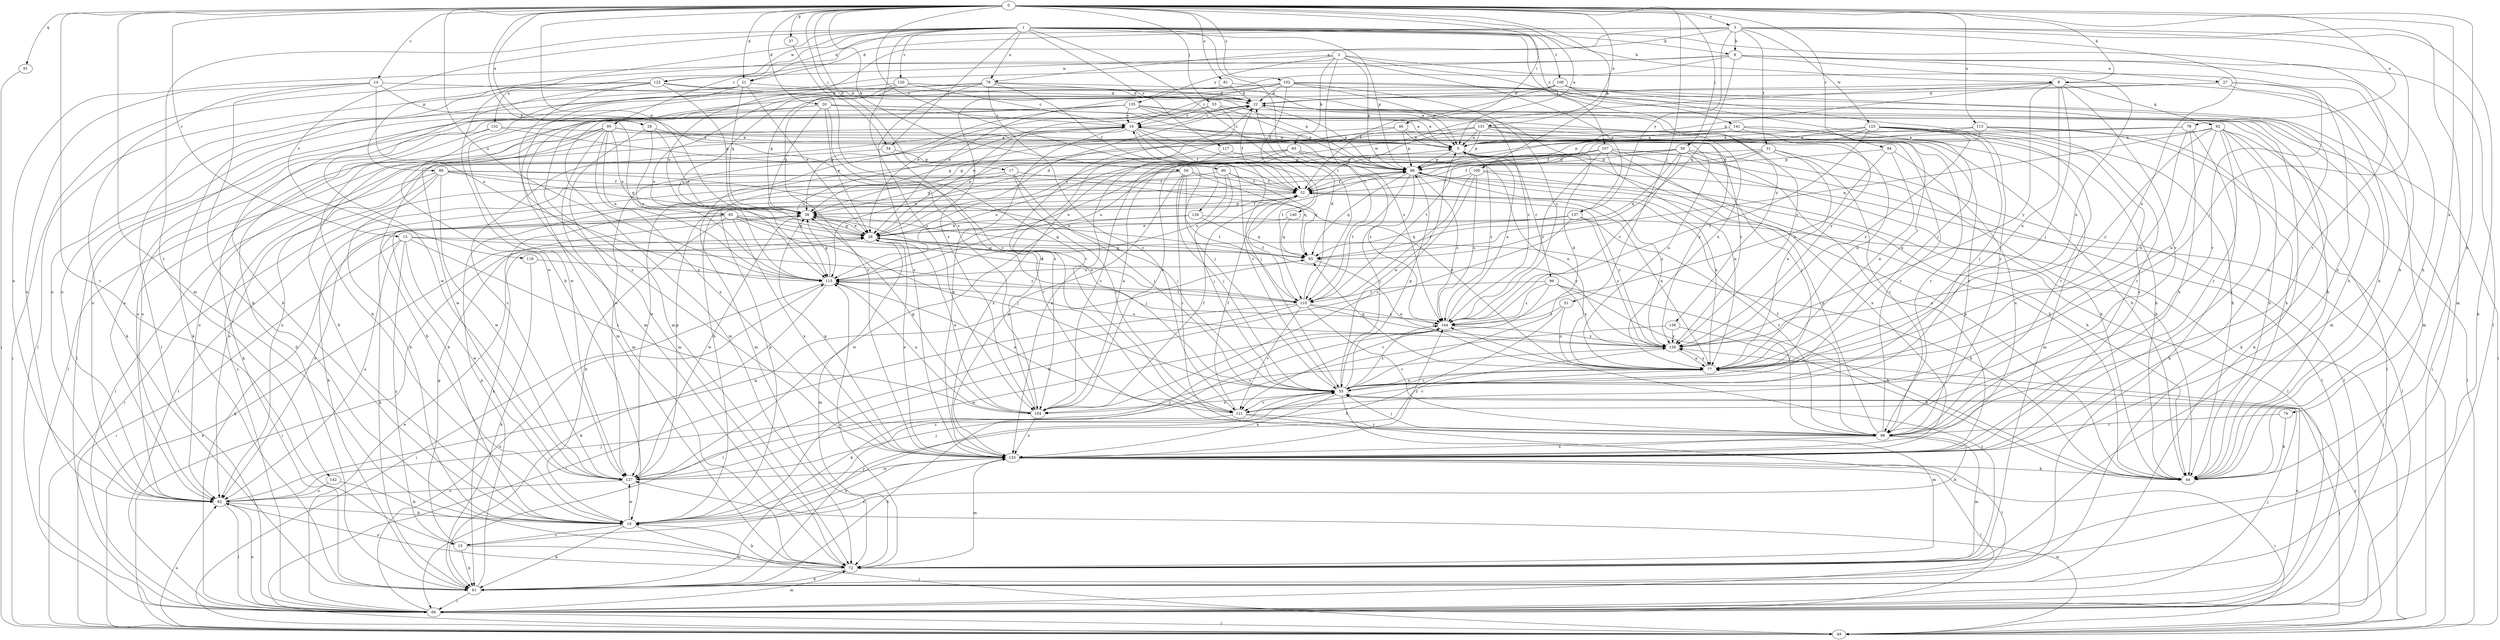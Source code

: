 strict digraph  {
0;
1;
2;
3;
5;
8;
9;
10;
13;
14;
15;
16;
17;
20;
21;
22;
26;
27;
28;
31;
32;
37;
38;
44;
46;
49;
50;
51;
53;
54;
55;
59;
60;
61;
66;
72;
74;
76;
77;
78;
80;
81;
82;
85;
86;
88;
91;
92;
93;
94;
95;
96;
98;
100;
102;
104;
107;
108;
110;
113;
115;
117;
119;
120;
121;
122;
123;
126;
127;
131;
132;
133;
135;
136;
137;
139;
140;
141;
142;
144;
0 -> 3  [label=a];
0 -> 5  [label=a];
0 -> 8  [label=b];
0 -> 13  [label=c];
0 -> 14  [label=c];
0 -> 15  [label=c];
0 -> 17  [label=d];
0 -> 20  [label=d];
0 -> 21  [label=d];
0 -> 26  [label=e];
0 -> 37  [label=g];
0 -> 38  [label=g];
0 -> 44  [label=h];
0 -> 46  [label=i];
0 -> 50  [label=j];
0 -> 51  [label=j];
0 -> 53  [label=j];
0 -> 54  [label=j];
0 -> 59  [label=k];
0 -> 72  [label=m];
0 -> 74  [label=n];
0 -> 78  [label=o];
0 -> 80  [label=o];
0 -> 81  [label=o];
0 -> 85  [label=p];
0 -> 91  [label=q];
0 -> 94  [label=r];
0 -> 100  [label=s];
0 -> 102  [label=s];
0 -> 113  [label=u];
0 -> 115  [label=u];
0 -> 131  [label=x];
1 -> 8  [label=b];
1 -> 9  [label=b];
1 -> 21  [label=d];
1 -> 54  [label=j];
1 -> 66  [label=l];
1 -> 76  [label=n];
1 -> 86  [label=p];
1 -> 88  [label=p];
1 -> 95  [label=r];
1 -> 104  [label=s];
1 -> 107  [label=t];
1 -> 108  [label=t];
1 -> 110  [label=t];
1 -> 117  [label=v];
1 -> 119  [label=v];
1 -> 120  [label=v];
1 -> 122  [label=w];
1 -> 140  [label=z];
1 -> 141  [label=z];
1 -> 142  [label=z];
2 -> 44  [label=h];
2 -> 60  [label=k];
2 -> 88  [label=p];
2 -> 110  [label=t];
2 -> 122  [label=w];
2 -> 132  [label=x];
2 -> 135  [label=y];
2 -> 136  [label=y];
2 -> 137  [label=y];
3 -> 9  [label=b];
3 -> 10  [label=b];
3 -> 21  [label=d];
3 -> 31  [label=f];
3 -> 55  [label=j];
3 -> 61  [label=k];
3 -> 72  [label=m];
3 -> 76  [label=n];
3 -> 77  [label=n];
3 -> 115  [label=u];
3 -> 123  [label=w];
3 -> 137  [label=y];
5 -> 44  [label=h];
5 -> 88  [label=p];
5 -> 96  [label=r];
5 -> 144  [label=z];
8 -> 22  [label=d];
8 -> 55  [label=j];
8 -> 72  [label=m];
8 -> 77  [label=n];
8 -> 88  [label=p];
8 -> 92  [label=q];
8 -> 121  [label=v];
8 -> 126  [label=w];
8 -> 139  [label=y];
9 -> 27  [label=e];
9 -> 44  [label=h];
9 -> 77  [label=n];
9 -> 82  [label=o];
9 -> 93  [label=q];
9 -> 98  [label=r];
9 -> 104  [label=s];
9 -> 127  [label=w];
10 -> 15  [label=c];
10 -> 49  [label=i];
10 -> 61  [label=k];
10 -> 88  [label=p];
10 -> 127  [label=w];
10 -> 133  [label=x];
10 -> 144  [label=z];
13 -> 15  [label=c];
13 -> 49  [label=i];
13 -> 82  [label=o];
13 -> 93  [label=q];
13 -> 104  [label=s];
13 -> 127  [label=w];
13 -> 144  [label=z];
14 -> 10  [label=b];
14 -> 22  [label=d];
14 -> 61  [label=k];
14 -> 82  [label=o];
14 -> 115  [label=u];
14 -> 121  [label=v];
15 -> 38  [label=g];
15 -> 61  [label=k];
15 -> 72  [label=m];
15 -> 133  [label=x];
16 -> 5  [label=a];
16 -> 28  [label=e];
16 -> 32  [label=f];
16 -> 55  [label=j];
16 -> 72  [label=m];
16 -> 98  [label=r];
16 -> 110  [label=t];
16 -> 115  [label=u];
16 -> 133  [label=x];
17 -> 32  [label=f];
17 -> 38  [label=g];
17 -> 49  [label=i];
17 -> 55  [label=j];
17 -> 121  [label=v];
20 -> 5  [label=a];
20 -> 16  [label=c];
20 -> 28  [label=e];
20 -> 38  [label=g];
20 -> 72  [label=m];
20 -> 82  [label=o];
20 -> 121  [label=v];
20 -> 144  [label=z];
21 -> 22  [label=d];
21 -> 28  [label=e];
21 -> 38  [label=g];
21 -> 61  [label=k];
21 -> 82  [label=o];
21 -> 133  [label=x];
22 -> 16  [label=c];
22 -> 32  [label=f];
22 -> 49  [label=i];
22 -> 61  [label=k];
22 -> 72  [label=m];
22 -> 88  [label=p];
22 -> 144  [label=z];
26 -> 5  [label=a];
26 -> 28  [label=e];
26 -> 72  [label=m];
26 -> 115  [label=u];
27 -> 22  [label=d];
27 -> 28  [label=e];
27 -> 72  [label=m];
27 -> 121  [label=v];
27 -> 133  [label=x];
28 -> 22  [label=d];
28 -> 38  [label=g];
28 -> 44  [label=h];
28 -> 49  [label=i];
28 -> 72  [label=m];
28 -> 93  [label=q];
31 -> 32  [label=f];
31 -> 66  [label=l];
31 -> 77  [label=n];
31 -> 88  [label=p];
31 -> 98  [label=r];
31 -> 115  [label=u];
32 -> 38  [label=g];
32 -> 61  [label=k];
32 -> 77  [label=n];
32 -> 139  [label=y];
37 -> 104  [label=s];
38 -> 28  [label=e];
38 -> 32  [label=f];
38 -> 55  [label=j];
38 -> 127  [label=w];
44 -> 5  [label=a];
46 -> 5  [label=a];
46 -> 38  [label=g];
46 -> 66  [label=l];
46 -> 88  [label=p];
46 -> 139  [label=y];
49 -> 28  [label=e];
49 -> 55  [label=j];
49 -> 82  [label=o];
49 -> 127  [label=w];
49 -> 139  [label=y];
50 -> 44  [label=h];
50 -> 55  [label=j];
50 -> 82  [label=o];
50 -> 88  [label=p];
50 -> 93  [label=q];
50 -> 115  [label=u];
50 -> 133  [label=x];
50 -> 144  [label=z];
51 -> 10  [label=b];
51 -> 77  [label=n];
51 -> 144  [label=z];
53 -> 16  [label=c];
53 -> 28  [label=e];
53 -> 61  [label=k];
53 -> 88  [label=p];
53 -> 104  [label=s];
54 -> 82  [label=o];
54 -> 88  [label=p];
54 -> 98  [label=r];
55 -> 5  [label=a];
55 -> 16  [label=c];
55 -> 22  [label=d];
55 -> 72  [label=m];
55 -> 77  [label=n];
55 -> 88  [label=p];
55 -> 104  [label=s];
55 -> 121  [label=v];
55 -> 133  [label=x];
55 -> 144  [label=z];
59 -> 32  [label=f];
59 -> 55  [label=j];
59 -> 61  [label=k];
59 -> 66  [label=l];
59 -> 93  [label=q];
59 -> 98  [label=r];
59 -> 110  [label=t];
59 -> 133  [label=x];
60 -> 10  [label=b];
60 -> 77  [label=n];
60 -> 88  [label=p];
60 -> 104  [label=s];
60 -> 133  [label=x];
60 -> 144  [label=z];
61 -> 22  [label=d];
61 -> 66  [label=l];
61 -> 88  [label=p];
61 -> 139  [label=y];
66 -> 16  [label=c];
66 -> 28  [label=e];
66 -> 38  [label=g];
66 -> 49  [label=i];
66 -> 55  [label=j];
66 -> 72  [label=m];
66 -> 77  [label=n];
66 -> 82  [label=o];
66 -> 115  [label=u];
72 -> 10  [label=b];
72 -> 61  [label=k];
72 -> 82  [label=o];
72 -> 115  [label=u];
72 -> 144  [label=z];
74 -> 44  [label=h];
74 -> 98  [label=r];
76 -> 5  [label=a];
76 -> 22  [label=d];
76 -> 32  [label=f];
76 -> 66  [label=l];
76 -> 72  [label=m];
76 -> 115  [label=u];
76 -> 121  [label=v];
76 -> 133  [label=x];
77 -> 55  [label=j];
77 -> 93  [label=q];
77 -> 121  [label=v];
77 -> 139  [label=y];
78 -> 5  [label=a];
78 -> 38  [label=g];
78 -> 61  [label=k];
78 -> 77  [label=n];
78 -> 133  [label=x];
80 -> 10  [label=b];
80 -> 32  [label=f];
80 -> 55  [label=j];
80 -> 93  [label=q];
80 -> 115  [label=u];
81 -> 22  [label=d];
81 -> 44  [label=h];
81 -> 127  [label=w];
82 -> 10  [label=b];
82 -> 55  [label=j];
82 -> 66  [label=l];
82 -> 93  [label=q];
85 -> 10  [label=b];
85 -> 28  [label=e];
85 -> 55  [label=j];
85 -> 61  [label=k];
85 -> 82  [label=o];
85 -> 110  [label=t];
85 -> 133  [label=x];
85 -> 139  [label=y];
86 -> 10  [label=b];
86 -> 32  [label=f];
86 -> 38  [label=g];
86 -> 55  [label=j];
86 -> 66  [label=l];
86 -> 77  [label=n];
86 -> 82  [label=o];
86 -> 127  [label=w];
88 -> 32  [label=f];
88 -> 55  [label=j];
88 -> 66  [label=l];
88 -> 77  [label=n];
88 -> 93  [label=q];
88 -> 110  [label=t];
88 -> 139  [label=y];
88 -> 144  [label=z];
91 -> 49  [label=i];
92 -> 5  [label=a];
92 -> 44  [label=h];
92 -> 49  [label=i];
92 -> 66  [label=l];
92 -> 77  [label=n];
92 -> 93  [label=q];
92 -> 98  [label=r];
92 -> 133  [label=x];
92 -> 139  [label=y];
93 -> 38  [label=g];
93 -> 77  [label=n];
93 -> 115  [label=u];
94 -> 77  [label=n];
94 -> 88  [label=p];
94 -> 133  [label=x];
94 -> 144  [label=z];
95 -> 5  [label=a];
95 -> 10  [label=b];
95 -> 28  [label=e];
95 -> 72  [label=m];
95 -> 77  [label=n];
95 -> 82  [label=o];
95 -> 115  [label=u];
95 -> 127  [label=w];
95 -> 133  [label=x];
95 -> 139  [label=y];
96 -> 44  [label=h];
96 -> 98  [label=r];
96 -> 110  [label=t];
96 -> 121  [label=v];
96 -> 139  [label=y];
96 -> 144  [label=z];
98 -> 10  [label=b];
98 -> 16  [label=c];
98 -> 32  [label=f];
98 -> 55  [label=j];
98 -> 72  [label=m];
98 -> 88  [label=p];
98 -> 133  [label=x];
100 -> 32  [label=f];
100 -> 44  [label=h];
100 -> 66  [label=l];
100 -> 104  [label=s];
100 -> 110  [label=t];
100 -> 144  [label=z];
102 -> 5  [label=a];
102 -> 16  [label=c];
102 -> 22  [label=d];
102 -> 28  [label=e];
102 -> 32  [label=f];
102 -> 38  [label=g];
102 -> 44  [label=h];
102 -> 49  [label=i];
102 -> 144  [label=z];
104 -> 5  [label=a];
104 -> 22  [label=d];
104 -> 28  [label=e];
104 -> 32  [label=f];
104 -> 38  [label=g];
104 -> 115  [label=u];
104 -> 133  [label=x];
107 -> 10  [label=b];
107 -> 44  [label=h];
107 -> 66  [label=l];
107 -> 77  [label=n];
107 -> 88  [label=p];
107 -> 115  [label=u];
107 -> 127  [label=w];
107 -> 133  [label=x];
107 -> 144  [label=z];
108 -> 22  [label=d];
108 -> 32  [label=f];
108 -> 55  [label=j];
108 -> 82  [label=o];
108 -> 98  [label=r];
108 -> 133  [label=x];
110 -> 22  [label=d];
110 -> 28  [label=e];
110 -> 32  [label=f];
110 -> 49  [label=i];
110 -> 66  [label=l];
110 -> 98  [label=r];
110 -> 121  [label=v];
110 -> 139  [label=y];
110 -> 144  [label=z];
113 -> 5  [label=a];
113 -> 32  [label=f];
113 -> 44  [label=h];
113 -> 49  [label=i];
113 -> 98  [label=r];
113 -> 110  [label=t];
115 -> 38  [label=g];
115 -> 49  [label=i];
115 -> 61  [label=k];
115 -> 110  [label=t];
117 -> 88  [label=p];
117 -> 133  [label=x];
119 -> 61  [label=k];
119 -> 115  [label=u];
120 -> 10  [label=b];
120 -> 16  [label=c];
120 -> 22  [label=d];
120 -> 115  [label=u];
120 -> 133  [label=x];
120 -> 139  [label=y];
121 -> 32  [label=f];
121 -> 61  [label=k];
121 -> 66  [label=l];
121 -> 98  [label=r];
121 -> 115  [label=u];
122 -> 22  [label=d];
122 -> 38  [label=g];
122 -> 49  [label=i];
122 -> 66  [label=l];
122 -> 72  [label=m];
122 -> 88  [label=p];
122 -> 127  [label=w];
123 -> 5  [label=a];
123 -> 44  [label=h];
123 -> 55  [label=j];
123 -> 88  [label=p];
123 -> 98  [label=r];
123 -> 104  [label=s];
123 -> 133  [label=x];
123 -> 139  [label=y];
123 -> 144  [label=z];
126 -> 28  [label=e];
126 -> 49  [label=i];
126 -> 93  [label=q];
126 -> 127  [label=w];
127 -> 16  [label=c];
127 -> 55  [label=j];
127 -> 82  [label=o];
127 -> 88  [label=p];
127 -> 144  [label=z];
131 -> 5  [label=a];
131 -> 28  [label=e];
131 -> 32  [label=f];
131 -> 44  [label=h];
131 -> 77  [label=n];
131 -> 88  [label=p];
131 -> 98  [label=r];
131 -> 127  [label=w];
132 -> 5  [label=a];
132 -> 55  [label=j];
132 -> 61  [label=k];
132 -> 82  [label=o];
133 -> 28  [label=e];
133 -> 38  [label=g];
133 -> 44  [label=h];
133 -> 49  [label=i];
133 -> 66  [label=l];
133 -> 72  [label=m];
133 -> 127  [label=w];
133 -> 144  [label=z];
135 -> 5  [label=a];
135 -> 10  [label=b];
135 -> 16  [label=c];
135 -> 38  [label=g];
135 -> 44  [label=h];
135 -> 66  [label=l];
135 -> 77  [label=n];
135 -> 82  [label=o];
135 -> 139  [label=y];
136 -> 44  [label=h];
136 -> 61  [label=k];
136 -> 139  [label=y];
137 -> 10  [label=b];
137 -> 28  [label=e];
137 -> 93  [label=q];
137 -> 98  [label=r];
137 -> 139  [label=y];
139 -> 77  [label=n];
139 -> 104  [label=s];
139 -> 115  [label=u];
140 -> 28  [label=e];
140 -> 93  [label=q];
141 -> 5  [label=a];
141 -> 44  [label=h];
141 -> 72  [label=m];
141 -> 77  [label=n];
141 -> 115  [label=u];
142 -> 10  [label=b];
142 -> 82  [label=o];
144 -> 5  [label=a];
144 -> 127  [label=w];
144 -> 139  [label=y];
}
